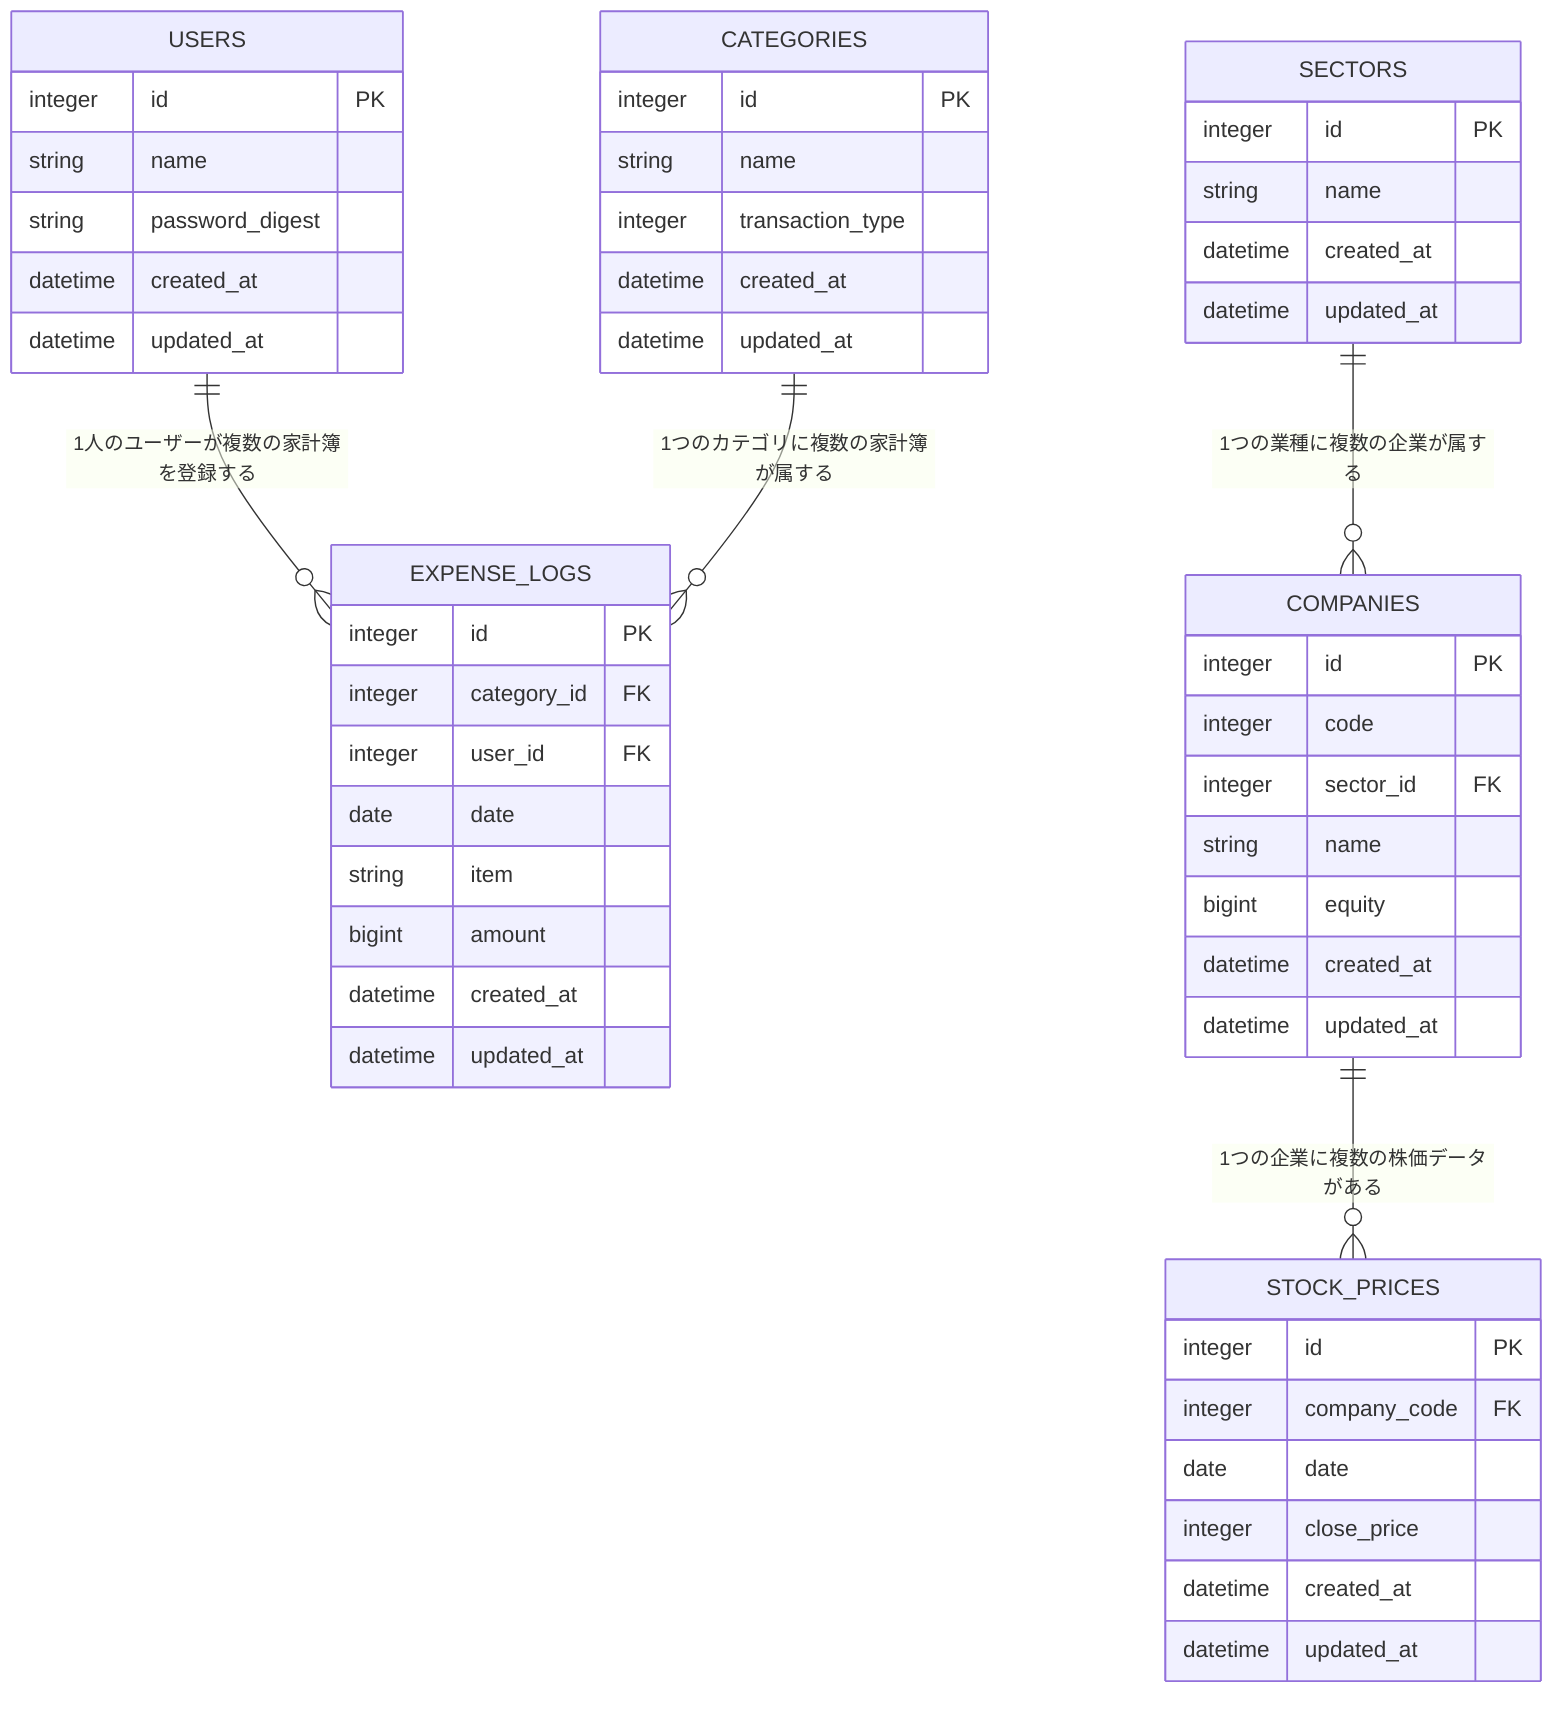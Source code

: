 erDiagram
  USERS ||--o{ EXPENSE_LOGS : "1人のユーザーが複数の家計簿を登録する"
  CATEGORIES ||--o{ EXPENSE_LOGS : "1つのカテゴリに複数の家計簿が属する"
  SECTORS ||--o{ COMPANIES : "1つの業種に複数の企業が属する"
  COMPANIES ||--o{ STOCK_PRICES : "1つの企業に複数の株価データがある"

  USERS {
    integer id PK
    string name
    string password_digest
    datetime created_at
    datetime updated_at
  }

  CATEGORIES {
    integer id PK
    string name
    integer transaction_type
    datetime created_at
    datetime updated_at
  }

  EXPENSE_LOGS {
    integer id PK
    integer category_id FK
    integer user_id FK
    date date
    string item
    bigint amount
    datetime created_at
    datetime updated_at
  }

  SECTORS {
    integer id PK
    string name
    datetime created_at
    datetime updated_at
  }

  COMPANIES {
    integer id PK
    integer code
    integer sector_id FK
    string name
    bigint equity
    datetime created_at
    datetime updated_at
  }

  STOCK_PRICES {
    integer id PK
    integer company_code FK
    date date
    integer close_price
    datetime created_at
    datetime updated_at
  }
